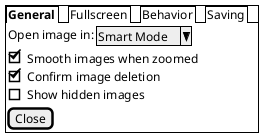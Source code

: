 @startsalt
{+
{/ <b>General | Fullscreen | Behavior | Saving }
{
	{ Open image in: | ^Smart Mode^ }
	[X] Smooth images when zoomed
	[X] Confirm image deletion
	[ ] Show hidden images
}
[Close]
}
@endsalt